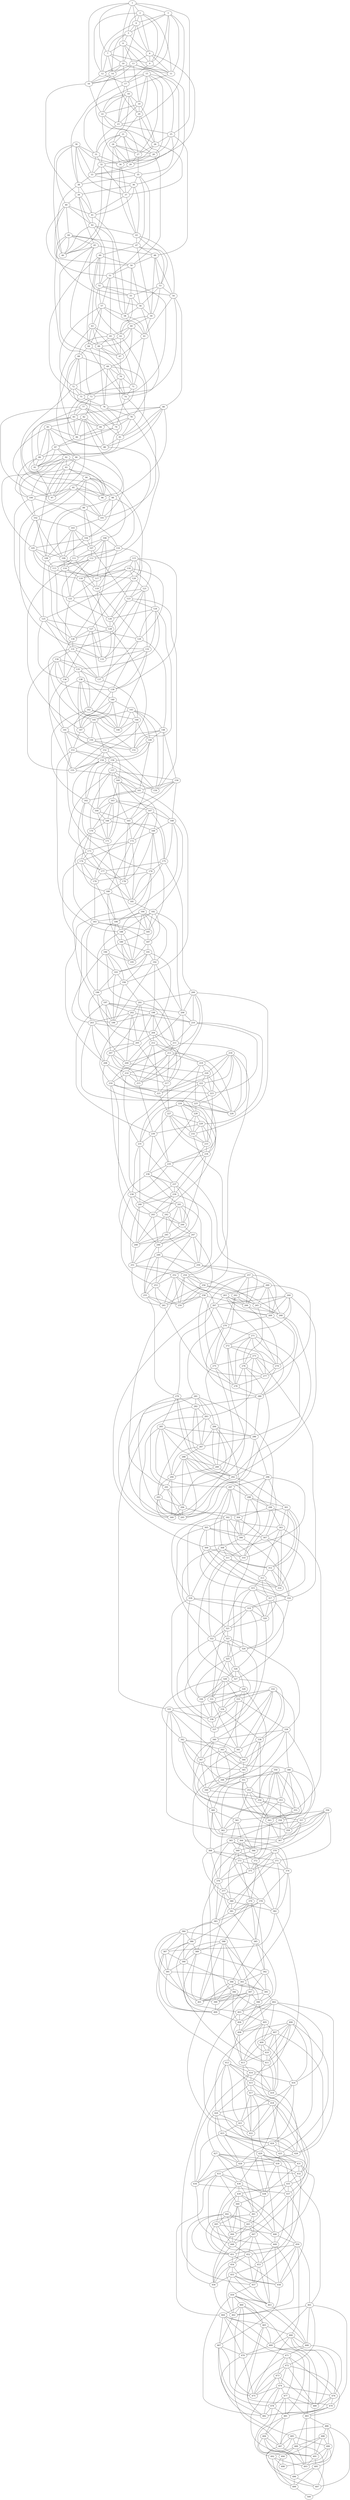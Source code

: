 graph {
1--2
1--3
1--4
2--4
3--4
2--5
3--5
4--5
1--6
5--6
1--7
5--7
6--7
2--8
4--8
5--8
2--9
3--9
6--9
7--9
8--9
4--10
6--10
7--10
2--11
3--11
6--11
8--11
9--11
10--11
2--12
3--12
4--12
7--12
10--12
6--13
8--13
5--14
7--14
10--14
13--14
1--16
12--16
13--16
14--16
15--16
9--17
10--17
12--17
15--17
17--18
13--19
15--19
18--19
14--20
15--20
18--20
19--20
20--21
11--22
16--22
18--22
19--22
3--23
17--23
18--23
19--23
22--23
18--24
21--24
1--25
13--25
23--25
19--26
20--26
22--26
25--26
14--27
15--27
21--27
24--27
26--27
15--28
21--28
24--28
25--28
15--29
21--29
22--29
24--29
27--29
28--29
18--31
21--31
23--31
30--31
21--32
28--32
31--32
20--33
29--33
30--33
31--33
32--33
8--34
24--34
26--34
30--34
31--34
25--35
27--35
32--35
13--36
33--36
35--36
26--37
30--37
32--37
34--37
36--37
17--38
30--38
33--38
35--38
16--39
36--39
38--39
30--40
39--40
36--41
37--41
38--41
39--41
40--41
39--42
40--42
41--42
34--43
36--43
37--43
42--43
40--44
39--45
44--45
24--46
30--46
32--46
38--46
42--46
44--46
45--46
35--47
43--47
44--47
25--48
45--48
47--48
44--49
47--49
28--50
40--50
48--50
49--50
35--51
40--51
50--51
42--52
49--52
51--52
43--53
47--53
48--53
43--54
48--54
52--54
53--54
45--55
50--55
52--55
53--55
44--56
50--56
53--56
55--56
51--57
52--57
41--58
42--58
55--58
56--58
57--58
47--59
48--59
53--59
56--59
58--60
59--60
54--61
57--61
58--61
59--61
60--61
52--62
55--62
59--62
60--62
49--63
57--63
49--64
57--64
62--64
63--64
51--65
60--65
63--65
45--66
60--66
63--66
65--66
61--67
62--67
63--67
64--67
65--67
66--67
64--68
65--68
60--69
68--69
45--70
67--70
69--70
61--71
65--71
66--71
70--71
57--72
68--72
69--72
44--73
54--73
70--73
72--73
56--74
64--74
69--74
70--74
71--74
49--75
51--75
68--75
71--75
72--75
66--76
68--76
69--76
71--76
75--76
73--77
62--78
70--78
76--78
72--79
74--79
77--79
78--79
54--80
69--81
77--81
78--81
79--81
80--81
73--82
73--83
77--83
80--83
77--84
78--84
80--84
82--84
83--84
82--85
63--86
79--86
82--86
83--86
84--86
85--86
79--87
85--87
86--87
75--88
80--88
81--88
82--88
84--88
85--88
76--89
83--89
85--89
87--89
68--90
80--90
87--90
77--91
81--91
85--91
87--91
89--91
90--91
87--92
90--93
92--93
93--94
94--95
72--96
83--96
90--96
92--96
93--96
94--96
95--96
77--97
82--97
85--97
90--97
91--97
93--97
95--97
80--98
89--98
95--98
94--99
98--99
89--100
92--100
93--100
95--100
74--101
82--101
92--101
95--101
98--101
99--101
92--102
94--102
100--102
101--103
102--103
88--104
98--104
99--104
103--104
92--105
93--105
104--105
94--106
99--107
103--107
104--107
106--107
99--108
102--108
103--108
105--108
106--108
99--109
102--109
103--109
104--109
105--109
98--110
100--110
106--110
103--111
107--111
110--111
78--112
107--112
110--112
105--113
106--113
108--113
111--113
112--113
109--114
111--114
112--114
115--116
106--117
109--117
114--117
115--117
116--117
105--118
114--118
115--118
116--118
110--119
111--119
116--119
117--119
118--119
94--120
110--120
113--120
116--120
115--121
120--121
102--122
112--122
114--122
117--122
121--122
107--123
115--123
121--123
116--124
123--124
100--125
108--125
115--125
118--126
120--126
122--126
123--126
124--126
120--127
125--127
112--128
119--128
123--128
126--128
116--129
119--129
124--129
127--129
106--130
113--130
125--130
127--130
128--130
121--131
122--131
130--131
111--132
121--132
124--132
95--133
118--133
121--133
127--133
128--133
131--133
132--133
131--134
124--135
125--135
134--135
125--136
127--136
130--136
134--136
135--136
127--137
129--137
131--137
132--137
134--137
135--137
135--138
115--139
129--139
132--139
134--139
138--139
138--140
139--140
134--141
138--141
140--141
126--142
135--142
138--142
140--143
137--144
142--144
143--144
131--145
140--145
143--145
132--146
136--146
138--146
140--146
142--146
143--146
144--146
114--147
138--147
139--147
140--147
145--147
129--148
143--148
143--149
144--149
148--149
141--150
145--150
147--150
148--150
124--151
141--151
144--151
145--151
148--151
149--151
150--151
128--152
142--152
145--152
141--153
147--153
150--153
149--154
152--154
153--154
134--155
136--155
141--155
144--155
152--155
154--155
149--156
152--156
153--156
156--157
148--158
157--158
123--159
143--159
148--159
150--159
154--159
155--159
158--159
152--160
157--160
149--161
157--161
158--161
160--161
142--162
154--162
156--162
161--162
160--163
156--164
161--164
162--164
163--164
156--165
157--165
158--165
164--165
154--166
158--166
163--166
164--166
160--167
163--167
158--168
163--168
167--168
160--169
165--169
168--169
157--170
163--170
166--170
160--171
162--171
163--171
164--171
166--171
170--171
165--172
167--172
169--172
157--173
170--173
172--173
170--174
172--174
173--174
166--175
167--175
168--175
153--176
169--176
175--176
162--177
173--177
174--177
175--177
165--178
167--178
169--178
173--178
177--178
167--179
170--179
174--179
176--179
177--179
172--180
174--180
178--180
172--181
175--181
176--181
177--181
178--181
180--181
168--182
181--182
173--183
179--183
182--183
176--184
169--185
171--185
182--185
183--185
184--185
168--186
179--186
180--186
184--186
182--187
183--187
184--187
185--187
153--188
182--188
184--188
186--188
180--189
185--189
188--189
186--190
189--190
187--191
189--191
184--192
187--192
191--192
174--193
190--193
191--193
192--193
161--194
190--194
191--194
193--194
184--195
186--195
187--195
188--195
189--195
190--195
191--195
183--196
188--196
193--196
194--196
196--197
192--198
197--198
180--199
183--199
192--199
193--199
194--199
197--199
198--199
175--200
190--201
194--201
200--201
197--202
201--202
190--203
196--203
202--203
191--204
198--204
203--204
196--205
198--205
202--205
204--205
182--206
192--206
197--206
200--206
197--207
201--207
205--207
176--208
203--208
205--208
207--208
200--209
202--209
203--209
206--209
207--209
198--210
200--210
202--210
206--210
189--211
201--211
204--211
210--211
201--212
204--212
211--213
212--213
208--214
212--214
213--214
200--215
206--215
207--215
212--215
213--215
214--215
202--216
211--216
214--216
198--217
204--217
205--217
213--217
214--217
212--219
213--219
218--219
209--220
218--220
219--220
209--221
212--221
216--221
217--221
218--221
220--221
207--222
218--222
220--222
208--223
210--223
219--223
220--223
222--223
222--224
203--225
218--225
219--225
223--225
211--226
213--226
216--226
218--226
220--226
224--226
225--226
217--227
221--227
208--228
224--228
225--228
210--229
227--229
228--229
197--230
215--230
227--230
229--230
214--231
222--231
224--231
230--231
200--232
224--232
227--232
228--232
229--232
223--233
224--233
227--233
229--233
232--233
222--234
227--234
229--234
233--234
224--235
225--235
230--235
234--235
228--236
230--236
235--236
231--237
233--237
236--237
216--238
231--238
235--238
234--239
236--239
237--239
231--240
237--240
238--240
239--240
219--241
236--241
238--242
239--242
241--242
228--243
238--243
239--243
240--243
234--244
237--244
241--244
242--244
243--244
241--245
242--245
244--245
216--246
237--246
241--246
243--246
245--246
242--247
244--247
236--248
240--248
242--248
243--248
245--248
247--248
246--249
247--249
241--250
245--250
247--250
249--250
240--251
245--251
248--251
249--251
250--252
251--252
238--253
247--253
249--253
252--253
218--254
251--254
239--255
246--255
249--255
253--255
232--256
249--256
254--256
250--257
252--258
257--258
247--259
252--259
253--259
254--259
255--259
256--259
258--259
257--260
251--261
252--261
253--261
255--261
256--261
258--261
256--262
257--262
260--262
252--263
260--263
235--264
254--265
260--265
262--265
263--265
264--265
250--266
257--266
258--266
262--266
263--266
254--267
263--267
264--267
256--268
260--268
264--268
265--268
266--268
257--269
260--269
263--269
264--269
267--269
262--270
267--270
269--270
270--271
258--272
264--272
271--272
272--273
263--274
266--274
269--274
271--274
273--274
257--275
262--275
270--275
273--275
265--276
271--276
273--276
258--277
260--277
272--277
273--277
274--277
276--277
261--278
271--278
272--278
275--278
276--278
277--278
255--279
267--279
268--280
270--280
271--280
274--280
278--280
270--281
279--282
280--282
281--282
273--283
281--283
282--283
281--284
283--284
279--285
271--286
280--286
284--286
285--286
282--287
283--287
284--287
285--287
286--287
287--288
275--289
276--289
279--289
284--289
288--289
285--290
287--290
288--290
289--290
254--291
272--291
283--291
290--291
264--292
268--292
279--292
285--292
289--292
283--293
290--293
291--293
284--294
288--294
291--294
293--294
276--295
281--295
288--295
291--295
292--295
293--295
294--295
282--296
286--296
285--297
296--297
288--298
296--298
297--298
281--299
288--299
298--299
275--300
281--300
285--300
286--300
290--300
293--300
294--300
292--301
298--301
294--302
301--302
299--303
301--303
302--303
279--304
284--304
297--304
299--304
293--305
302--305
296--306
298--306
302--306
304--306
305--306
296--307
303--307
304--307
305--307
297--308
306--308
267--309
296--309
305--309
298--310
299--310
301--310
302--310
308--310
309--310
297--311
307--311
308--311
299--312
301--312
308--312
311--312
303--313
311--313
312--313
301--314
303--314
305--314
307--314
309--314
312--314
313--314
309--315
313--315
273--316
306--316
309--316
312--316
315--316
307--317
313--317
315--317
297--318
302--318
308--318
316--319
317--319
318--319
313--320
315--320
317--320
318--320
319--320
308--321
315--321
319--321
320--321
305--322
311--322
319--322
321--322
310--323
321--323
315--324
316--324
317--324
322--324
323--324
304--325
323--325
324--325
319--326
323--326
325--326
311--327
317--327
322--327
325--327
326--327
326--328
326--329
328--329
318--330
325--330
327--330
328--330
329--330
321--331
325--331
328--331
329--331
328--333
329--333
332--333
326--334
328--334
331--334
333--334
282--335
332--335
323--336
330--336
331--336
333--336
334--336
335--336
318--337
320--337
322--337
324--337
334--337
336--337
327--338
332--338
334--338
323--339
333--339
332--340
337--340
339--340
331--341
332--341
333--341
338--341
340--341
328--342
335--342
329--343
342--343
332--344
339--344
341--344
342--344
343--344
329--345
335--345
338--345
342--345
344--345
339--346
343--346
330--347
340--347
342--347
343--347
339--348
343--348
345--348
346--348
347--348
338--349
342--349
344--349
347--349
348--349
345--351
350--351
332--352
340--352
351--352
346--353
349--353
350--353
352--353
338--354
341--354
350--354
352--354
303--355
346--355
350--355
353--355
354--355
335--357
339--357
356--357
346--358
347--358
353--358
355--358
350--359
351--359
354--359
356--359
357--359
358--359
340--360
349--360
351--360
346--361
352--361
360--361
335--362
350--362
351--362
357--362
360--362
361--362
351--363
352--363
354--363
355--363
356--363
343--364
356--364
361--364
358--365
361--365
350--366
357--366
361--366
364--366
365--366
356--367
357--367
358--367
359--367
360--367
363--367
348--368
360--368
365--368
364--369
365--369
367--369
356--370
365--370
356--371
368--371
370--371
363--372
366--372
369--372
370--372
353--373
368--373
369--373
364--374
370--374
371--374
373--374
364--375
370--375
371--375
372--375
373--375
362--376
368--376
373--376
375--376
368--377
375--377
376--377
369--378
374--378
377--378
372--379
373--379
365--380
366--380
371--380
377--380
370--381
377--381
378--381
379--381
380--381
371--382
372--382
374--382
378--382
380--382
376--383
377--383
378--383
381--383
383--384
378--385
379--385
381--385
384--385
379--386
383--386
384--386
382--387
384--387
386--387
379--388
376--389
386--389
388--389
384--390
387--390
388--390
389--390
384--391
386--391
387--391
390--391
379--392
385--392
389--392
374--393
388--393
391--393
392--393
385--394
390--394
388--395
392--395
393--395
394--395
388--396
394--396
383--397
392--397
392--398
394--398
395--398
397--398
369--399
384--399
394--399
395--399
396--399
397--399
386--400
387--400
391--400
393--400
396--400
399--400
380--401
388--401
389--401
391--401
393--401
396--401
397--401
395--402
390--403
397--403
398--403
402--403
385--404
396--404
400--404
402--404
403--404
398--405
403--405
405--407
406--407
398--408
402--408
404--408
405--408
406--408
402--409
405--409
407--409
405--410
406--410
407--410
409--410
382--411
389--411
397--411
406--411
410--411
408--412
404--413
407--413
408--413
409--413
410--413
406--414
412--414
413--414
411--415
412--415
414--415
402--416
406--416
409--416
414--416
414--417
415--417
415--418
417--418
387--419
407--419
410--419
411--419
412--419
415--419
405--420
415--420
418--420
412--421
416--421
417--421
420--421
403--422
413--422
416--422
417--422
418--422
421--422
420--423
421--423
396--424
412--424
416--424
423--424
406--425
418--425
423--425
424--425
394--426
402--426
407--426
419--426
421--426
424--426
420--427
420--428
423--428
424--428
426--428
427--428
409--429
423--429
425--430
427--430
429--430
417--431
425--431
427--431
417--432
418--432
427--432
430--432
431--432
428--433
414--434
423--434
427--434
430--434
433--434
425--435
429--435
432--435
427--436
429--436
433--436
430--437
431--437
434--437
435--437
422--438
430--438
431--438
433--438
436--438
435--439
436--439
433--440
438--440
439--440
428--441
435--441
436--441
440--441
439--442
438--443
441--443
442--443
437--444
439--444
440--444
442--444
443--444
436--445
440--445
442--445
429--446
431--446
439--446
442--446
445--446
418--447
441--447
443--447
434--448
443--448
444--448
445--448
447--448
433--449
437--449
443--449
446--449
439--450
446--450
441--451
442--451
445--451
447--451
450--451
435--452
447--452
448--452
432--453
445--453
449--453
452--453
440--454
451--454
452--454
453--455
454--455
442--456
444--456
448--456
452--456
454--456
455--456
412--457
450--457
452--457
453--457
455--457
437--458
449--458
450--458
451--458
454--458
455--458
457--459
459--460
429--461
450--461
449--462
455--462
456--462
459--462
460--462
461--462
447--463
453--463
454--463
455--463
457--463
459--463
433--464
460--464
459--465
460--465
464--465
450--466
465--466
458--467
462--467
464--467
459--468
461--468
463--468
466--468
461--469
464--469
465--469
466--469
460--470
464--470
467--470
468--470
469--470
464--471
468--471
461--472
471--472
471--473
472--473
472--474
473--474
460--475
466--475
467--475
470--475
472--475
473--475
474--475
466--476
468--476
471--476
474--476
471--477
474--477
467--478
474--478
477--478
461--479
465--479
476--479
460--480
466--480
472--480
473--480
476--480
477--480
469--481
477--481
478--481
479--481
459--482
467--482
471--482
474--482
476--482
478--482
479--482
469--483
472--483
477--483
479--483
477--484
481--484
470--485
483--486
465--487
481--487
484--487
485--487
486--487
486--488
483--489
485--489
488--489
485--490
486--490
488--490
473--491
480--491
484--491
488--491
490--491
478--492
489--492
483--493
486--493
487--493
489--493
490--493
491--493
492--493
481--494
484--494
488--494
489--494
490--495
491--495
484--496
487--496
495--496
485--497
486--497
489--497
496--497
490--498
492--498
494--498
492--499
494--499
495--499
496--499
495--500
499--500
}
